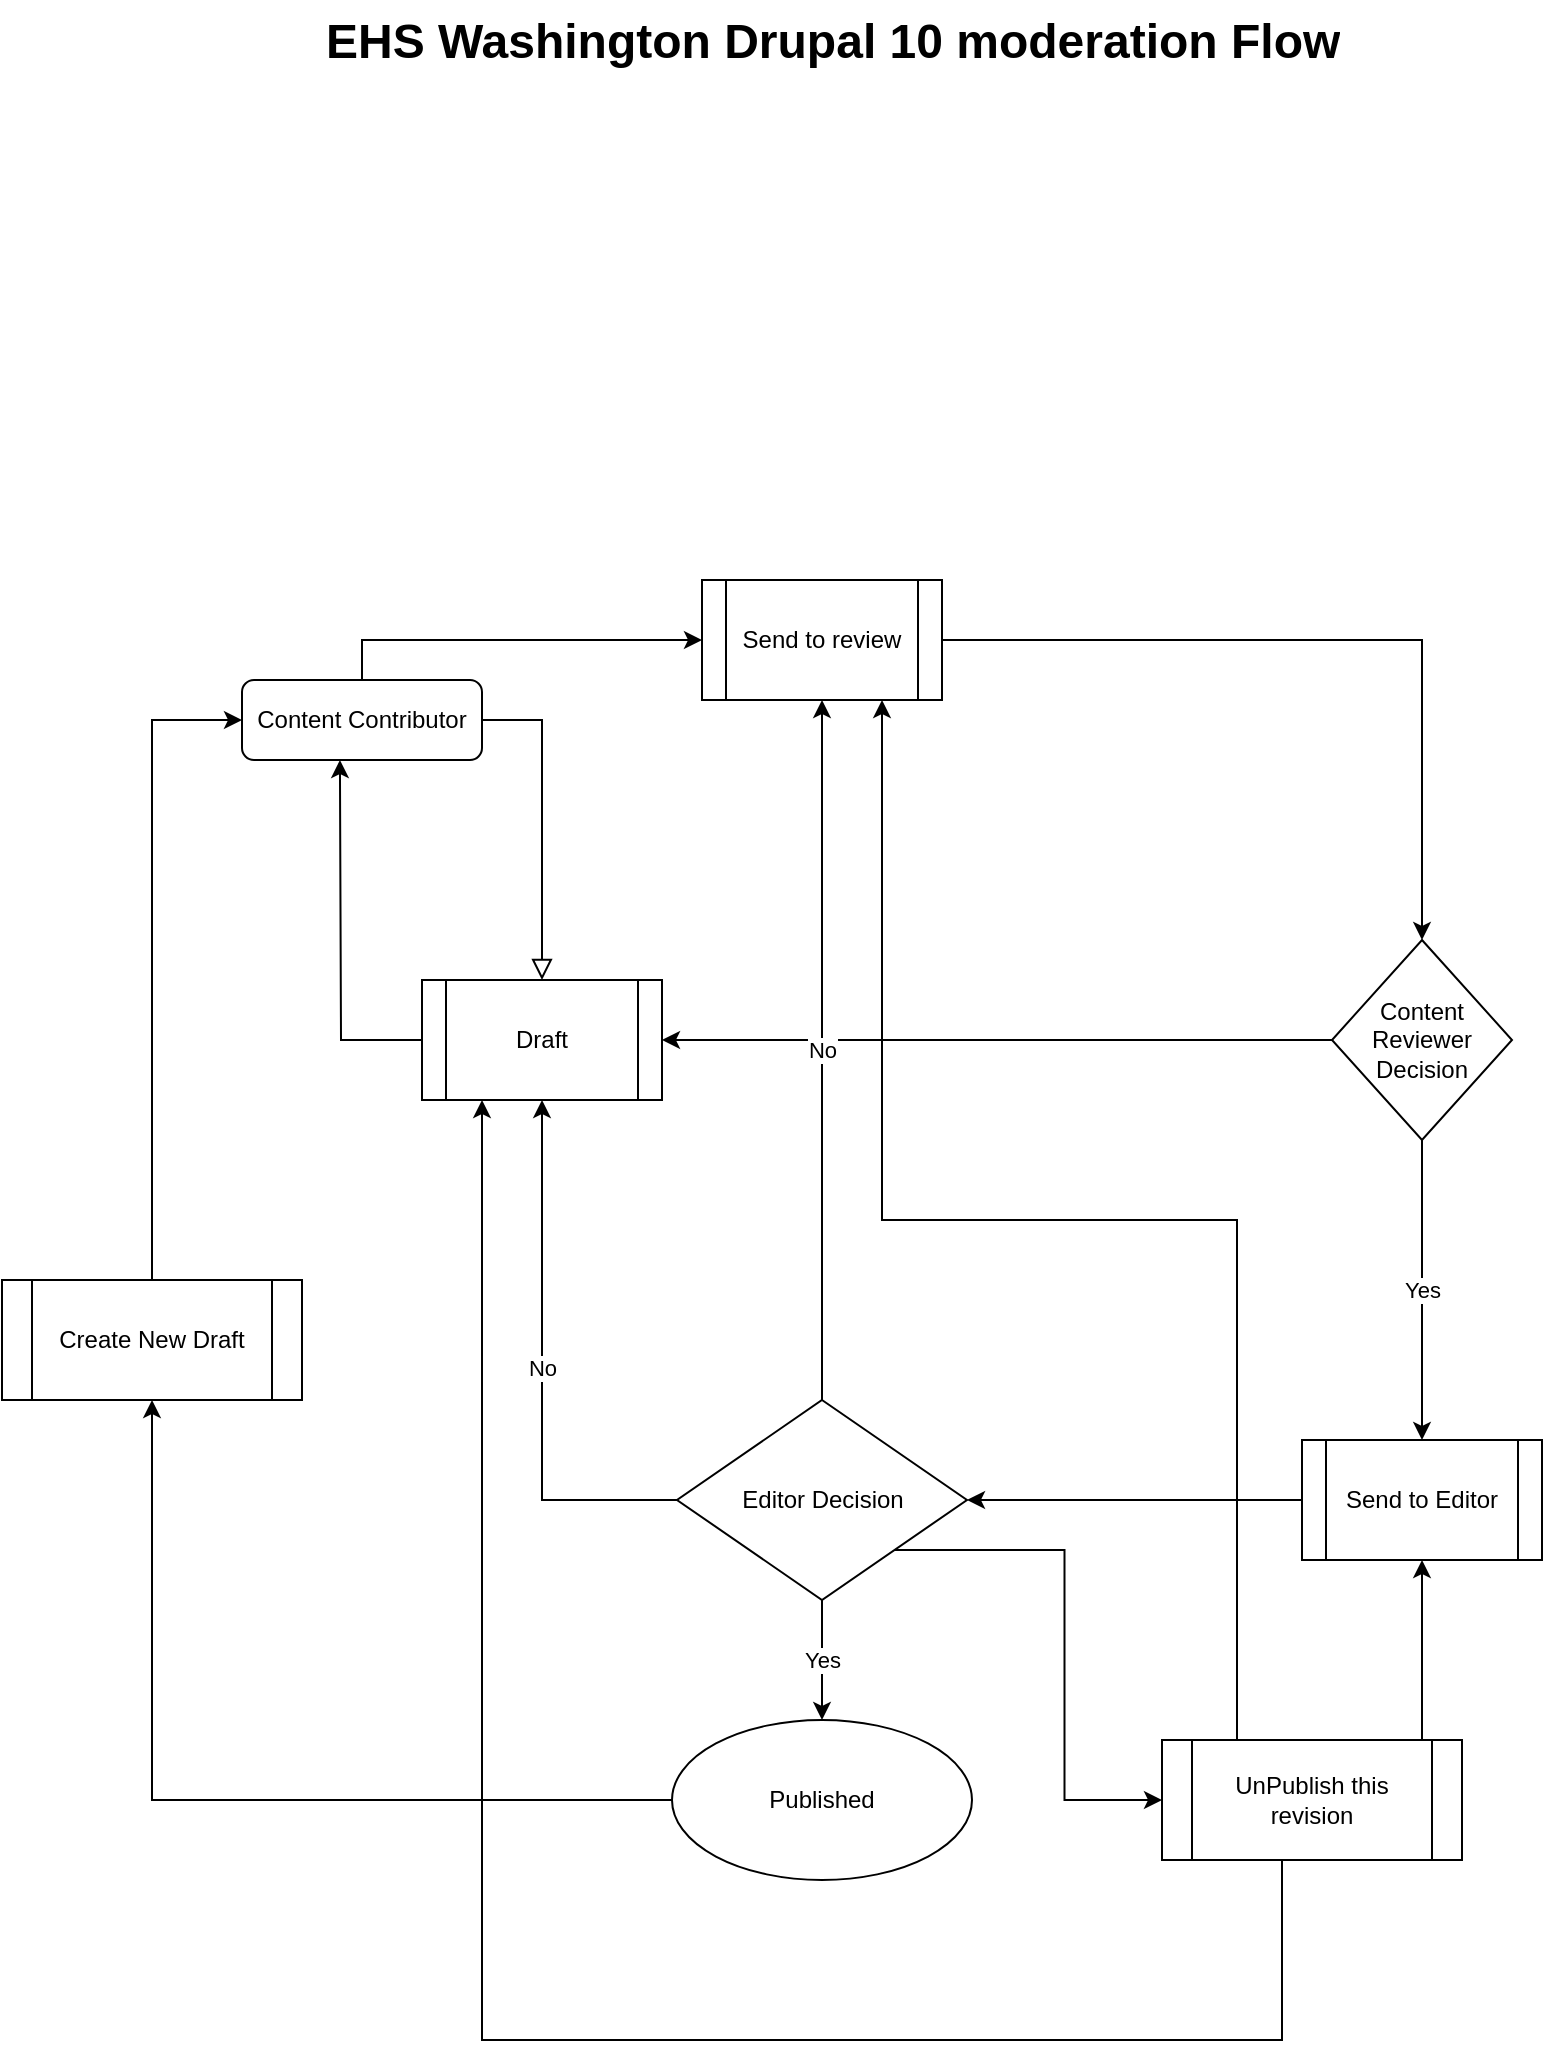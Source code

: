 <mxfile version="24.4.0" type="github">
  <diagram id="C5RBs43oDa-KdzZeNtuy" name="Page-1">
    <mxGraphModel dx="1114" dy="1692" grid="1" gridSize="10" guides="1" tooltips="1" connect="1" arrows="1" fold="1" page="1" pageScale="1" pageWidth="827" pageHeight="1169" math="0" shadow="0">
      <root>
        <mxCell id="WIyWlLk6GJQsqaUBKTNV-0" />
        <mxCell id="WIyWlLk6GJQsqaUBKTNV-1" parent="WIyWlLk6GJQsqaUBKTNV-0" />
        <mxCell id="WIyWlLk6GJQsqaUBKTNV-2" value="" style="rounded=0;html=1;jettySize=auto;orthogonalLoop=1;fontSize=11;endArrow=block;endFill=0;endSize=8;strokeWidth=1;shadow=0;labelBackgroundColor=none;edgeStyle=orthogonalEdgeStyle;entryX=0.5;entryY=0;entryDx=0;entryDy=0;" parent="WIyWlLk6GJQsqaUBKTNV-1" source="WIyWlLk6GJQsqaUBKTNV-3" target="mt0ydTyAhQ6fFZlKS6rV-10" edge="1">
          <mxGeometry relative="1" as="geometry">
            <mxPoint x="260" y="220" as="targetPoint" />
            <Array as="points">
              <mxPoint x="290" y="70" />
            </Array>
          </mxGeometry>
        </mxCell>
        <mxCell id="mt0ydTyAhQ6fFZlKS6rV-8" style="edgeStyle=orthogonalEdgeStyle;rounded=0;orthogonalLoop=1;jettySize=auto;html=1;exitX=0.5;exitY=0;exitDx=0;exitDy=0;entryX=0;entryY=0.5;entryDx=0;entryDy=0;" parent="WIyWlLk6GJQsqaUBKTNV-1" source="WIyWlLk6GJQsqaUBKTNV-3" target="mt0ydTyAhQ6fFZlKS6rV-2" edge="1">
          <mxGeometry relative="1" as="geometry">
            <Array as="points">
              <mxPoint x="200" y="30" />
            </Array>
          </mxGeometry>
        </mxCell>
        <mxCell id="WIyWlLk6GJQsqaUBKTNV-3" value="Content Contributor" style="rounded=1;whiteSpace=wrap;html=1;fontSize=12;glass=0;strokeWidth=1;shadow=0;" parent="WIyWlLk6GJQsqaUBKTNV-1" vertex="1">
          <mxGeometry x="140" y="50" width="120" height="40" as="geometry" />
        </mxCell>
        <mxCell id="mt0ydTyAhQ6fFZlKS6rV-0" style="edgeStyle=orthogonalEdgeStyle;rounded=0;orthogonalLoop=1;jettySize=auto;html=1;exitX=0;exitY=0.5;exitDx=0;exitDy=0;entryX=0.5;entryY=1;entryDx=0;entryDy=0;" parent="WIyWlLk6GJQsqaUBKTNV-1" source="mt0ydTyAhQ6fFZlKS6rV-10" edge="1">
          <mxGeometry relative="1" as="geometry">
            <mxPoint x="215.0" y="257.02" as="sourcePoint" />
            <mxPoint x="188.96" y="90" as="targetPoint" />
          </mxGeometry>
        </mxCell>
        <mxCell id="mt0ydTyAhQ6fFZlKS6rV-7" value="Yes" style="edgeStyle=orthogonalEdgeStyle;rounded=0;orthogonalLoop=1;jettySize=auto;html=1;exitX=0.5;exitY=1;exitDx=0;exitDy=0;" parent="WIyWlLk6GJQsqaUBKTNV-1" source="mt0ydTyAhQ6fFZlKS6rV-13" target="mt0ydTyAhQ6fFZlKS6rV-5" edge="1">
          <mxGeometry relative="1" as="geometry">
            <mxPoint x="730" y="140" as="sourcePoint" />
          </mxGeometry>
        </mxCell>
        <mxCell id="mt0ydTyAhQ6fFZlKS6rV-12" value="No" style="edgeStyle=orthogonalEdgeStyle;rounded=0;orthogonalLoop=1;jettySize=auto;html=1;exitX=0;exitY=0.5;exitDx=0;exitDy=0;entryX=0.5;entryY=1;entryDx=0;entryDy=0;" parent="WIyWlLk6GJQsqaUBKTNV-1" source="mt0ydTyAhQ6fFZlKS6rV-15" target="mt0ydTyAhQ6fFZlKS6rV-10" edge="1">
          <mxGeometry relative="1" as="geometry">
            <mxPoint x="260" y="390" as="sourcePoint" />
          </mxGeometry>
        </mxCell>
        <mxCell id="mt0ydTyAhQ6fFZlKS6rV-14" style="edgeStyle=orthogonalEdgeStyle;rounded=0;orthogonalLoop=1;jettySize=auto;html=1;exitX=1;exitY=0.5;exitDx=0;exitDy=0;entryX=0.5;entryY=0;entryDx=0;entryDy=0;" parent="WIyWlLk6GJQsqaUBKTNV-1" source="mt0ydTyAhQ6fFZlKS6rV-2" target="mt0ydTyAhQ6fFZlKS6rV-13" edge="1">
          <mxGeometry relative="1" as="geometry" />
        </mxCell>
        <mxCell id="mt0ydTyAhQ6fFZlKS6rV-2" value="Send to review" style="shape=process;whiteSpace=wrap;html=1;backgroundOutline=1;" parent="WIyWlLk6GJQsqaUBKTNV-1" vertex="1">
          <mxGeometry x="370" width="120" height="60" as="geometry" />
        </mxCell>
        <mxCell id="mt0ydTyAhQ6fFZlKS6rV-11" style="edgeStyle=orthogonalEdgeStyle;rounded=0;orthogonalLoop=1;jettySize=auto;html=1;entryX=1;entryY=0.5;entryDx=0;entryDy=0;" parent="WIyWlLk6GJQsqaUBKTNV-1" source="mt0ydTyAhQ6fFZlKS6rV-5" target="mt0ydTyAhQ6fFZlKS6rV-15" edge="1">
          <mxGeometry relative="1" as="geometry">
            <mxPoint x="320" y="405" as="targetPoint" />
          </mxGeometry>
        </mxCell>
        <mxCell id="mt0ydTyAhQ6fFZlKS6rV-5" value="Send to Editor" style="shape=process;whiteSpace=wrap;html=1;backgroundOutline=1;" parent="WIyWlLk6GJQsqaUBKTNV-1" vertex="1">
          <mxGeometry x="670" y="430" width="120" height="60" as="geometry" />
        </mxCell>
        <mxCell id="mt0ydTyAhQ6fFZlKS6rV-10" value="Draft" style="shape=process;whiteSpace=wrap;html=1;backgroundOutline=1;" parent="WIyWlLk6GJQsqaUBKTNV-1" vertex="1">
          <mxGeometry x="230" y="200" width="120" height="60" as="geometry" />
        </mxCell>
        <mxCell id="mt0ydTyAhQ6fFZlKS6rV-22" style="edgeStyle=orthogonalEdgeStyle;rounded=0;orthogonalLoop=1;jettySize=auto;html=1;exitX=0;exitY=0.5;exitDx=0;exitDy=0;" parent="WIyWlLk6GJQsqaUBKTNV-1" source="mt0ydTyAhQ6fFZlKS6rV-13" target="mt0ydTyAhQ6fFZlKS6rV-10" edge="1">
          <mxGeometry relative="1" as="geometry" />
        </mxCell>
        <mxCell id="mt0ydTyAhQ6fFZlKS6rV-13" value="Content Reviewer Decision" style="rhombus;whiteSpace=wrap;html=1;" parent="WIyWlLk6GJQsqaUBKTNV-1" vertex="1">
          <mxGeometry x="685" y="180" width="90" height="100" as="geometry" />
        </mxCell>
        <mxCell id="mt0ydTyAhQ6fFZlKS6rV-16" value="No" style="edgeStyle=orthogonalEdgeStyle;rounded=0;orthogonalLoop=1;jettySize=auto;html=1;exitX=0.5;exitY=0;exitDx=0;exitDy=0;entryX=0.5;entryY=1;entryDx=0;entryDy=0;" parent="WIyWlLk6GJQsqaUBKTNV-1" source="mt0ydTyAhQ6fFZlKS6rV-15" target="mt0ydTyAhQ6fFZlKS6rV-2" edge="1">
          <mxGeometry relative="1" as="geometry">
            <mxPoint x="420" y="180" as="targetPoint" />
          </mxGeometry>
        </mxCell>
        <mxCell id="mt0ydTyAhQ6fFZlKS6rV-18" value="Yes" style="edgeStyle=orthogonalEdgeStyle;rounded=0;orthogonalLoop=1;jettySize=auto;html=1;" parent="WIyWlLk6GJQsqaUBKTNV-1" source="mt0ydTyAhQ6fFZlKS6rV-15" target="mt0ydTyAhQ6fFZlKS6rV-17" edge="1">
          <mxGeometry relative="1" as="geometry" />
        </mxCell>
        <mxCell id="8l-DjEYfRf0zJg4b3Q2n-1" style="edgeStyle=orthogonalEdgeStyle;rounded=0;orthogonalLoop=1;jettySize=auto;html=1;exitX=1;exitY=1;exitDx=0;exitDy=0;entryX=0;entryY=0.5;entryDx=0;entryDy=0;" parent="WIyWlLk6GJQsqaUBKTNV-1" source="mt0ydTyAhQ6fFZlKS6rV-15" target="8l-DjEYfRf0zJg4b3Q2n-0" edge="1">
          <mxGeometry relative="1" as="geometry" />
        </mxCell>
        <mxCell id="mt0ydTyAhQ6fFZlKS6rV-15" value="Editor Decision" style="rhombus;whiteSpace=wrap;html=1;" parent="WIyWlLk6GJQsqaUBKTNV-1" vertex="1">
          <mxGeometry x="357.5" y="410" width="145" height="100" as="geometry" />
        </mxCell>
        <mxCell id="mt0ydTyAhQ6fFZlKS6rV-23" style="edgeStyle=orthogonalEdgeStyle;rounded=0;orthogonalLoop=1;jettySize=auto;html=1;exitX=0;exitY=0.5;exitDx=0;exitDy=0;entryX=0.5;entryY=1;entryDx=0;entryDy=0;" parent="WIyWlLk6GJQsqaUBKTNV-1" source="mt0ydTyAhQ6fFZlKS6rV-17" target="mt0ydTyAhQ6fFZlKS6rV-20" edge="1">
          <mxGeometry relative="1" as="geometry" />
        </mxCell>
        <mxCell id="mt0ydTyAhQ6fFZlKS6rV-17" value="Published" style="ellipse;whiteSpace=wrap;html=1;" parent="WIyWlLk6GJQsqaUBKTNV-1" vertex="1">
          <mxGeometry x="355" y="570" width="150" height="80" as="geometry" />
        </mxCell>
        <mxCell id="mt0ydTyAhQ6fFZlKS6rV-21" style="edgeStyle=orthogonalEdgeStyle;rounded=0;orthogonalLoop=1;jettySize=auto;html=1;exitX=0.5;exitY=0;exitDx=0;exitDy=0;entryX=0;entryY=0.5;entryDx=0;entryDy=0;" parent="WIyWlLk6GJQsqaUBKTNV-1" source="mt0ydTyAhQ6fFZlKS6rV-20" target="WIyWlLk6GJQsqaUBKTNV-3" edge="1">
          <mxGeometry relative="1" as="geometry" />
        </mxCell>
        <mxCell id="mt0ydTyAhQ6fFZlKS6rV-20" value="Create New Draft" style="shape=process;whiteSpace=wrap;html=1;backgroundOutline=1;" parent="WIyWlLk6GJQsqaUBKTNV-1" vertex="1">
          <mxGeometry x="20" y="350" width="150" height="60" as="geometry" />
        </mxCell>
        <mxCell id="8l-DjEYfRf0zJg4b3Q2n-2" style="edgeStyle=orthogonalEdgeStyle;rounded=0;orthogonalLoop=1;jettySize=auto;html=1;exitX=0.993;exitY=0.15;exitDx=0;exitDy=0;entryX=0.5;entryY=1;entryDx=0;entryDy=0;exitPerimeter=0;" parent="WIyWlLk6GJQsqaUBKTNV-1" source="8l-DjEYfRf0zJg4b3Q2n-0" target="mt0ydTyAhQ6fFZlKS6rV-5" edge="1">
          <mxGeometry relative="1" as="geometry">
            <Array as="points">
              <mxPoint x="739" y="580" />
              <mxPoint x="730" y="580" />
            </Array>
          </mxGeometry>
        </mxCell>
        <mxCell id="8l-DjEYfRf0zJg4b3Q2n-3" style="edgeStyle=orthogonalEdgeStyle;rounded=0;orthogonalLoop=1;jettySize=auto;html=1;exitX=0.25;exitY=0;exitDx=0;exitDy=0;entryX=0.75;entryY=1;entryDx=0;entryDy=0;" parent="WIyWlLk6GJQsqaUBKTNV-1" source="8l-DjEYfRf0zJg4b3Q2n-0" target="mt0ydTyAhQ6fFZlKS6rV-2" edge="1">
          <mxGeometry relative="1" as="geometry">
            <mxPoint x="500" y="-120" as="targetPoint" />
          </mxGeometry>
        </mxCell>
        <mxCell id="8l-DjEYfRf0zJg4b3Q2n-4" style="edgeStyle=orthogonalEdgeStyle;rounded=0;orthogonalLoop=1;jettySize=auto;html=1;exitX=0.5;exitY=1;exitDx=0;exitDy=0;entryX=0.25;entryY=1;entryDx=0;entryDy=0;" parent="WIyWlLk6GJQsqaUBKTNV-1" source="8l-DjEYfRf0zJg4b3Q2n-0" target="mt0ydTyAhQ6fFZlKS6rV-10" edge="1">
          <mxGeometry relative="1" as="geometry">
            <Array as="points">
              <mxPoint x="660" y="640" />
              <mxPoint x="660" y="730" />
              <mxPoint x="260" y="730" />
            </Array>
          </mxGeometry>
        </mxCell>
        <mxCell id="8l-DjEYfRf0zJg4b3Q2n-0" value="UnPublish this revision" style="shape=process;whiteSpace=wrap;html=1;backgroundOutline=1;" parent="WIyWlLk6GJQsqaUBKTNV-1" vertex="1">
          <mxGeometry x="600" y="580" width="150" height="60" as="geometry" />
        </mxCell>
        <mxCell id="8l-DjEYfRf0zJg4b3Q2n-7" value="&lt;h1 style=&quot;margin-top: 0px;&quot;&gt;EHS Washington Drupal 10 moderation Flow&lt;/h1&gt;" style="text;html=1;whiteSpace=wrap;overflow=hidden;rounded=0;" parent="WIyWlLk6GJQsqaUBKTNV-1" vertex="1">
          <mxGeometry x="180" y="-290" width="520" height="50" as="geometry" />
        </mxCell>
      </root>
    </mxGraphModel>
  </diagram>
</mxfile>
